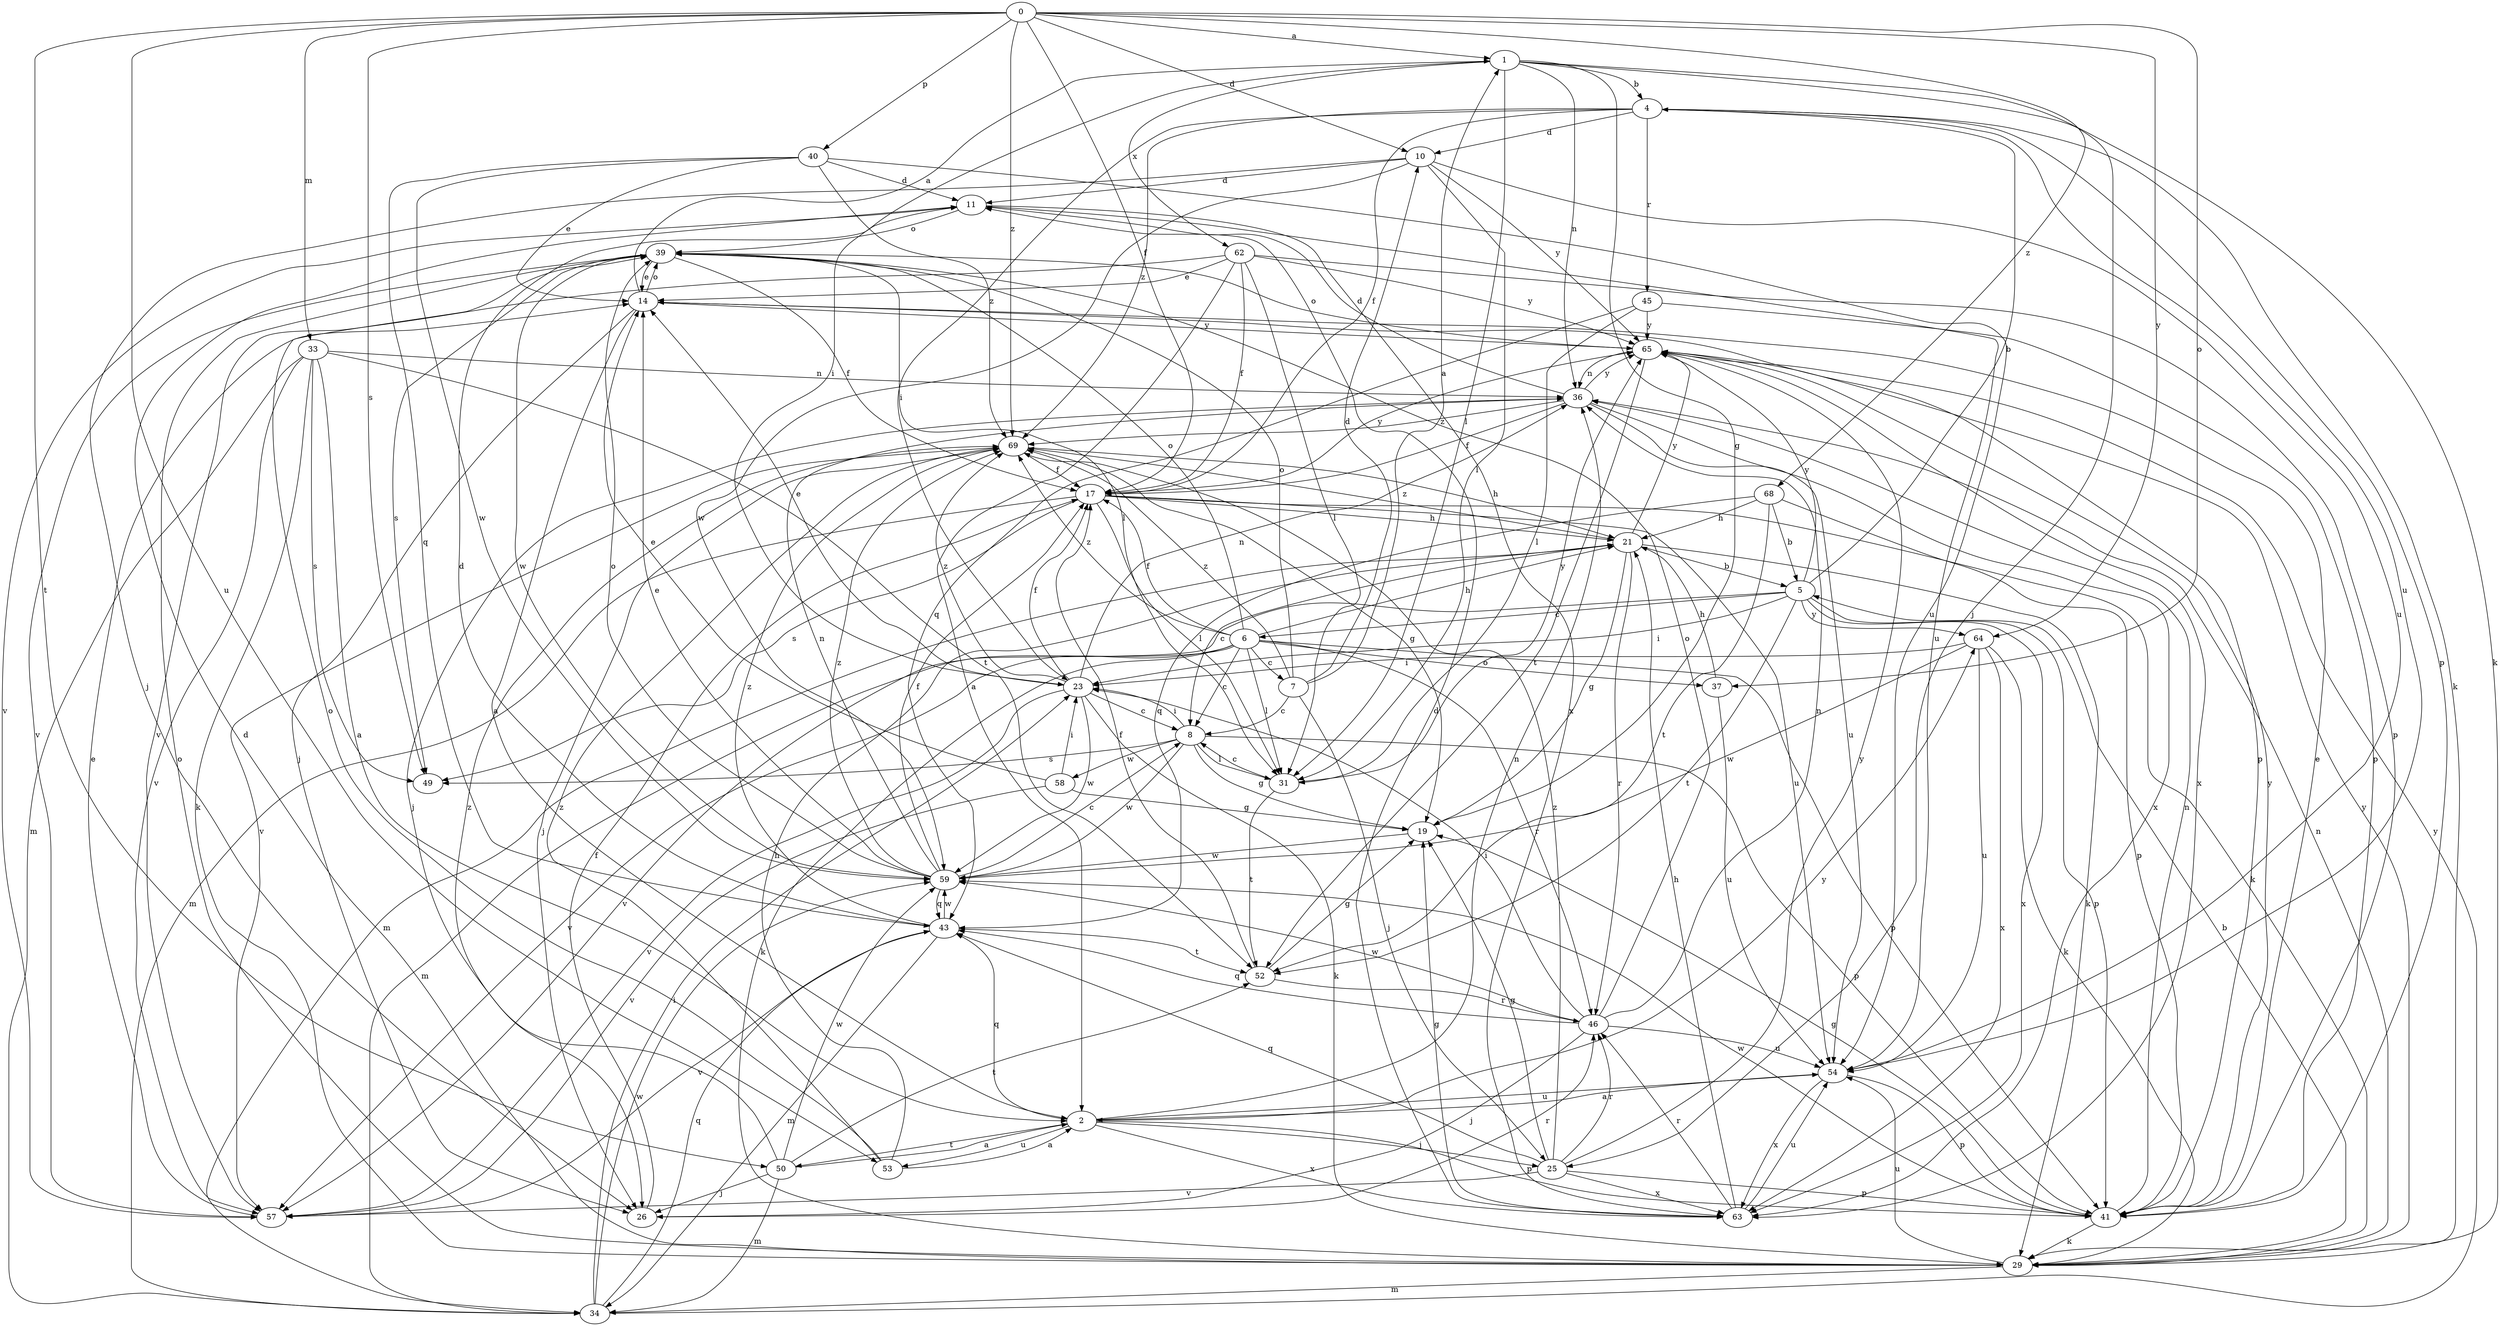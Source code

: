 strict digraph  {
0;
1;
2;
4;
5;
6;
7;
8;
10;
11;
14;
17;
19;
21;
23;
25;
26;
29;
31;
33;
34;
36;
37;
39;
40;
41;
43;
45;
46;
49;
50;
52;
53;
54;
57;
58;
59;
62;
63;
64;
65;
68;
69;
0 -> 1  [label=a];
0 -> 10  [label=d];
0 -> 17  [label=f];
0 -> 33  [label=m];
0 -> 37  [label=o];
0 -> 40  [label=p];
0 -> 49  [label=s];
0 -> 50  [label=t];
0 -> 53  [label=u];
0 -> 64  [label=y];
0 -> 68  [label=z];
0 -> 69  [label=z];
1 -> 4  [label=b];
1 -> 19  [label=g];
1 -> 23  [label=i];
1 -> 25  [label=j];
1 -> 29  [label=k];
1 -> 31  [label=l];
1 -> 36  [label=n];
1 -> 62  [label=x];
2 -> 25  [label=j];
2 -> 36  [label=n];
2 -> 41  [label=p];
2 -> 43  [label=q];
2 -> 50  [label=t];
2 -> 53  [label=u];
2 -> 54  [label=u];
2 -> 63  [label=x];
2 -> 64  [label=y];
4 -> 10  [label=d];
4 -> 17  [label=f];
4 -> 23  [label=i];
4 -> 29  [label=k];
4 -> 41  [label=p];
4 -> 45  [label=r];
4 -> 54  [label=u];
4 -> 69  [label=z];
5 -> 4  [label=b];
5 -> 6  [label=c];
5 -> 23  [label=i];
5 -> 41  [label=p];
5 -> 52  [label=t];
5 -> 57  [label=v];
5 -> 63  [label=x];
5 -> 64  [label=y];
5 -> 65  [label=y];
6 -> 7  [label=c];
6 -> 8  [label=c];
6 -> 17  [label=f];
6 -> 21  [label=h];
6 -> 29  [label=k];
6 -> 31  [label=l];
6 -> 34  [label=m];
6 -> 37  [label=o];
6 -> 39  [label=o];
6 -> 41  [label=p];
6 -> 46  [label=r];
6 -> 57  [label=v];
6 -> 69  [label=z];
7 -> 1  [label=a];
7 -> 8  [label=c];
7 -> 10  [label=d];
7 -> 25  [label=j];
7 -> 39  [label=o];
7 -> 69  [label=z];
8 -> 19  [label=g];
8 -> 23  [label=i];
8 -> 31  [label=l];
8 -> 41  [label=p];
8 -> 49  [label=s];
8 -> 58  [label=w];
8 -> 59  [label=w];
10 -> 11  [label=d];
10 -> 26  [label=j];
10 -> 31  [label=l];
10 -> 54  [label=u];
10 -> 59  [label=w];
10 -> 65  [label=y];
11 -> 39  [label=o];
11 -> 54  [label=u];
11 -> 57  [label=v];
11 -> 63  [label=x];
14 -> 1  [label=a];
14 -> 2  [label=a];
14 -> 26  [label=j];
14 -> 39  [label=o];
14 -> 41  [label=p];
14 -> 65  [label=y];
17 -> 21  [label=h];
17 -> 29  [label=k];
17 -> 31  [label=l];
17 -> 34  [label=m];
17 -> 49  [label=s];
17 -> 54  [label=u];
17 -> 65  [label=y];
19 -> 59  [label=w];
21 -> 5  [label=b];
21 -> 8  [label=c];
21 -> 19  [label=g];
21 -> 29  [label=k];
21 -> 34  [label=m];
21 -> 46  [label=r];
21 -> 65  [label=y];
21 -> 69  [label=z];
23 -> 8  [label=c];
23 -> 14  [label=e];
23 -> 17  [label=f];
23 -> 29  [label=k];
23 -> 36  [label=n];
23 -> 57  [label=v];
23 -> 59  [label=w];
23 -> 69  [label=z];
25 -> 19  [label=g];
25 -> 41  [label=p];
25 -> 43  [label=q];
25 -> 46  [label=r];
25 -> 57  [label=v];
25 -> 63  [label=x];
25 -> 65  [label=y];
25 -> 69  [label=z];
26 -> 17  [label=f];
26 -> 46  [label=r];
29 -> 5  [label=b];
29 -> 11  [label=d];
29 -> 34  [label=m];
29 -> 36  [label=n];
29 -> 39  [label=o];
29 -> 54  [label=u];
29 -> 65  [label=y];
31 -> 8  [label=c];
31 -> 52  [label=t];
31 -> 65  [label=y];
33 -> 2  [label=a];
33 -> 29  [label=k];
33 -> 34  [label=m];
33 -> 36  [label=n];
33 -> 49  [label=s];
33 -> 52  [label=t];
33 -> 57  [label=v];
34 -> 23  [label=i];
34 -> 43  [label=q];
34 -> 59  [label=w];
34 -> 65  [label=y];
36 -> 11  [label=d];
36 -> 17  [label=f];
36 -> 26  [label=j];
36 -> 54  [label=u];
36 -> 63  [label=x];
36 -> 65  [label=y];
36 -> 69  [label=z];
37 -> 21  [label=h];
37 -> 54  [label=u];
39 -> 14  [label=e];
39 -> 17  [label=f];
39 -> 31  [label=l];
39 -> 49  [label=s];
39 -> 57  [label=v];
39 -> 59  [label=w];
40 -> 11  [label=d];
40 -> 14  [label=e];
40 -> 43  [label=q];
40 -> 54  [label=u];
40 -> 59  [label=w];
40 -> 69  [label=z];
41 -> 14  [label=e];
41 -> 19  [label=g];
41 -> 29  [label=k];
41 -> 36  [label=n];
41 -> 59  [label=w];
41 -> 65  [label=y];
43 -> 11  [label=d];
43 -> 34  [label=m];
43 -> 52  [label=t];
43 -> 57  [label=v];
43 -> 59  [label=w];
43 -> 69  [label=z];
45 -> 31  [label=l];
45 -> 41  [label=p];
45 -> 43  [label=q];
45 -> 65  [label=y];
46 -> 23  [label=i];
46 -> 26  [label=j];
46 -> 36  [label=n];
46 -> 39  [label=o];
46 -> 43  [label=q];
46 -> 54  [label=u];
46 -> 59  [label=w];
50 -> 2  [label=a];
50 -> 26  [label=j];
50 -> 34  [label=m];
50 -> 52  [label=t];
50 -> 59  [label=w];
50 -> 69  [label=z];
52 -> 17  [label=f];
52 -> 19  [label=g];
52 -> 46  [label=r];
53 -> 2  [label=a];
53 -> 21  [label=h];
53 -> 39  [label=o];
53 -> 69  [label=z];
54 -> 2  [label=a];
54 -> 41  [label=p];
54 -> 63  [label=x];
57 -> 14  [label=e];
58 -> 14  [label=e];
58 -> 19  [label=g];
58 -> 23  [label=i];
58 -> 57  [label=v];
59 -> 8  [label=c];
59 -> 14  [label=e];
59 -> 17  [label=f];
59 -> 36  [label=n];
59 -> 39  [label=o];
59 -> 43  [label=q];
59 -> 69  [label=z];
62 -> 2  [label=a];
62 -> 14  [label=e];
62 -> 17  [label=f];
62 -> 31  [label=l];
62 -> 41  [label=p];
62 -> 57  [label=v];
62 -> 65  [label=y];
63 -> 11  [label=d];
63 -> 19  [label=g];
63 -> 21  [label=h];
63 -> 46  [label=r];
63 -> 54  [label=u];
64 -> 23  [label=i];
64 -> 29  [label=k];
64 -> 54  [label=u];
64 -> 59  [label=w];
64 -> 63  [label=x];
65 -> 36  [label=n];
65 -> 39  [label=o];
65 -> 52  [label=t];
65 -> 63  [label=x];
68 -> 5  [label=b];
68 -> 21  [label=h];
68 -> 41  [label=p];
68 -> 43  [label=q];
68 -> 52  [label=t];
69 -> 17  [label=f];
69 -> 19  [label=g];
69 -> 21  [label=h];
69 -> 26  [label=j];
69 -> 57  [label=v];
}

